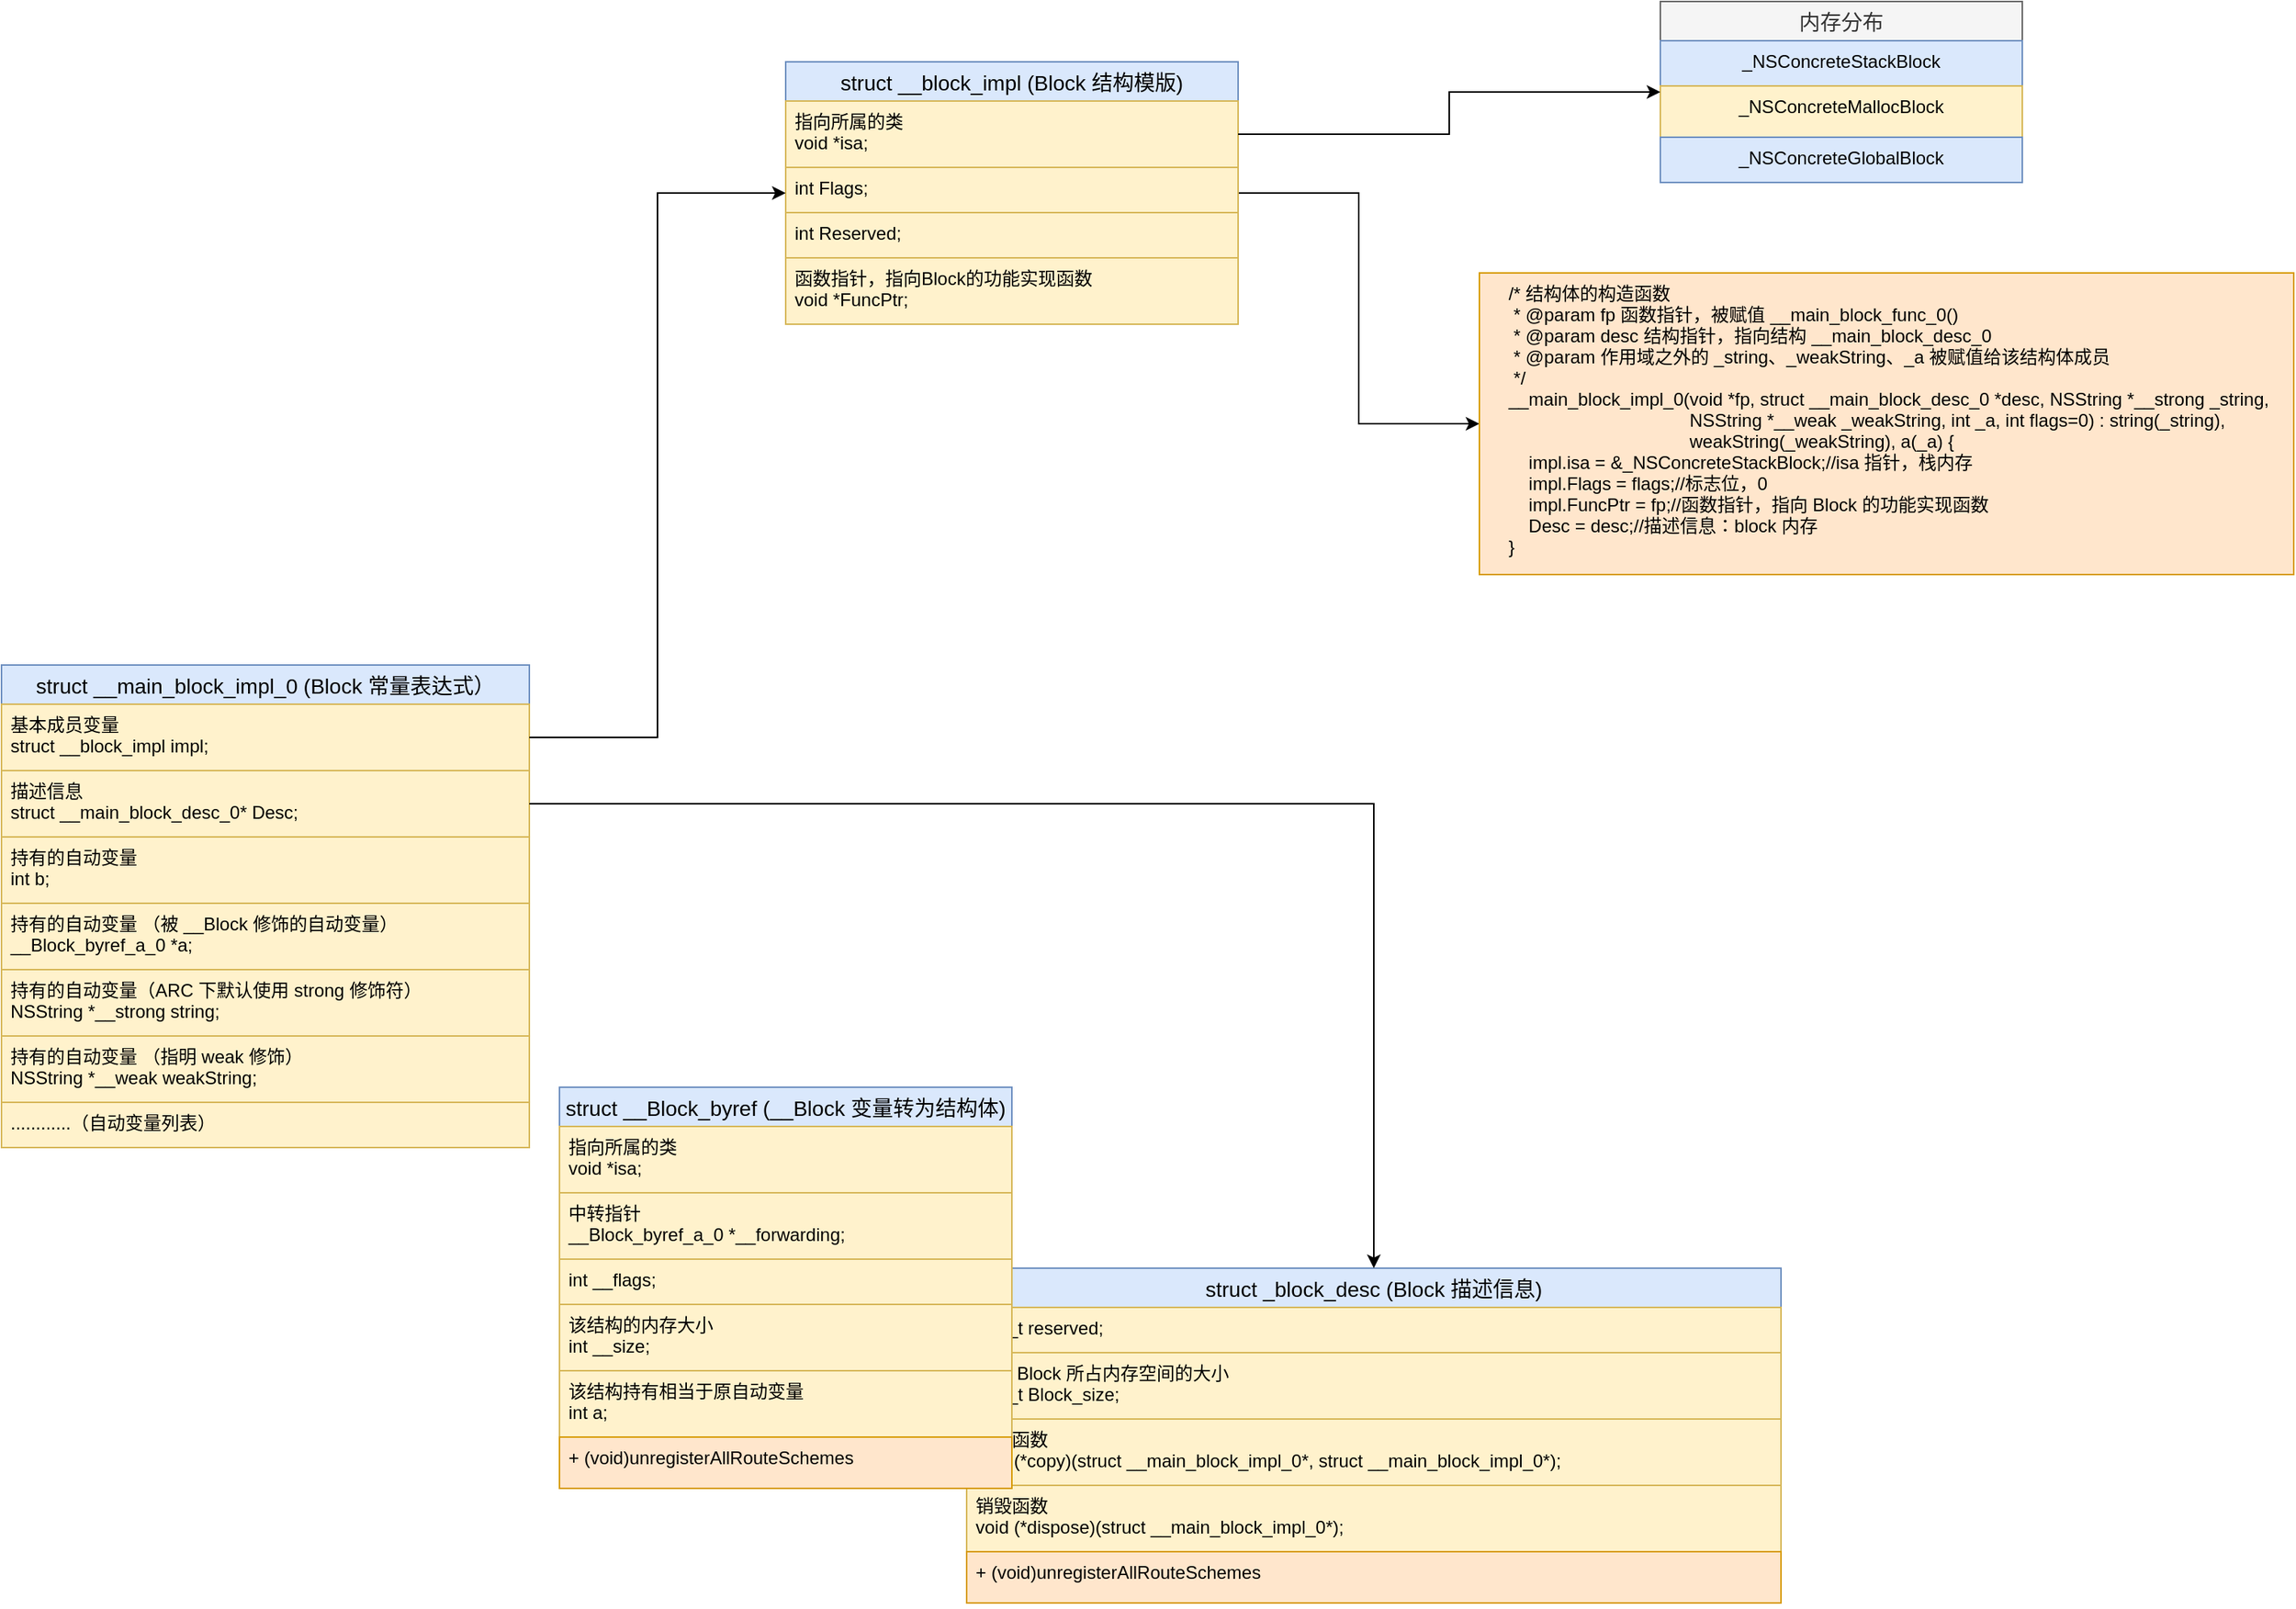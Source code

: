 <mxfile version="14.2.5" type="github">
  <diagram id="Z_vtIWiA2Z4DGgmFAXWv" name="第 1 页">
    <mxGraphModel dx="2767" dy="2937" grid="1" gridSize="10" guides="1" tooltips="1" connect="1" arrows="1" fold="1" page="1" pageScale="1" pageWidth="827" pageHeight="1169" math="0" shadow="0">
      <root>
        <mxCell id="0" />
        <mxCell id="1" parent="0" />
        <mxCell id="Qf7mrLX4ehlygZzWy5H2-52" style="edgeStyle=orthogonalEdgeStyle;rounded=0;orthogonalLoop=1;jettySize=auto;html=1;" edge="1" parent="1" source="Qf7mrLX4ehlygZzWy5H2-1" target="Qf7mrLX4ehlygZzWy5H2-32">
          <mxGeometry relative="1" as="geometry" />
        </mxCell>
        <mxCell id="Qf7mrLX4ehlygZzWy5H2-1" value="struct __block_impl (Block 结构模版)" style="swimlane;fontStyle=0;childLayout=stackLayout;horizontal=1;startSize=26;horizontalStack=0;resizeParent=1;resizeParentMax=0;resizeLast=0;collapsible=1;marginBottom=0;align=center;fontSize=14;strokeColor=#6c8ebf;fillColor=#dae8fc;" vertex="1" parent="1">
          <mxGeometry x="-550" y="-1210" width="300" height="174" as="geometry">
            <mxRectangle x="500" y="280" width="160" height="26" as="alternateBounds" />
          </mxGeometry>
        </mxCell>
        <mxCell id="Qf7mrLX4ehlygZzWy5H2-2" value="指向所属的类&#xa;void *isa;" style="text;strokeColor=#d6b656;fillColor=#fff2cc;spacingLeft=4;spacingRight=4;overflow=hidden;rotatable=0;points=[[0,0.5],[1,0.5]];portConstraint=eastwest;fontSize=12;" vertex="1" parent="Qf7mrLX4ehlygZzWy5H2-1">
          <mxGeometry y="26" width="300" height="44" as="geometry" />
        </mxCell>
        <mxCell id="Qf7mrLX4ehlygZzWy5H2-3" value="int Flags;" style="text;strokeColor=#d6b656;fillColor=#fff2cc;spacingLeft=4;spacingRight=4;overflow=hidden;rotatable=0;points=[[0,0.5],[1,0.5]];portConstraint=eastwest;fontSize=12;" vertex="1" parent="Qf7mrLX4ehlygZzWy5H2-1">
          <mxGeometry y="70" width="300" height="30" as="geometry" />
        </mxCell>
        <mxCell id="Qf7mrLX4ehlygZzWy5H2-8" value="int Reserved;" style="text;strokeColor=#d6b656;fillColor=#fff2cc;spacingLeft=4;spacingRight=4;overflow=hidden;rotatable=0;points=[[0,0.5],[1,0.5]];portConstraint=eastwest;fontSize=12;" vertex="1" parent="Qf7mrLX4ehlygZzWy5H2-1">
          <mxGeometry y="100" width="300" height="30" as="geometry" />
        </mxCell>
        <mxCell id="Qf7mrLX4ehlygZzWy5H2-9" value="函数指针，指向Block的功能实现函数&#xa;void *FuncPtr;" style="text;strokeColor=#d6b656;fillColor=#fff2cc;spacingLeft=4;spacingRight=4;overflow=hidden;rotatable=0;points=[[0,0.5],[1,0.5]];portConstraint=eastwest;fontSize=12;" vertex="1" parent="Qf7mrLX4ehlygZzWy5H2-1">
          <mxGeometry y="130" width="300" height="44" as="geometry" />
        </mxCell>
        <mxCell id="Qf7mrLX4ehlygZzWy5H2-10" value="struct _block_desc (Block 描述信息)" style="swimlane;fontStyle=0;childLayout=stackLayout;horizontal=1;startSize=26;horizontalStack=0;resizeParent=1;resizeParentMax=0;resizeLast=0;collapsible=1;marginBottom=0;align=center;fontSize=14;strokeColor=#6c8ebf;fillColor=#dae8fc;" vertex="1" parent="1">
          <mxGeometry x="-430" y="-410" width="540" height="222" as="geometry">
            <mxRectangle x="500" y="280" width="160" height="26" as="alternateBounds" />
          </mxGeometry>
        </mxCell>
        <mxCell id="Qf7mrLX4ehlygZzWy5H2-16" value="size_t reserved;" style="text;strokeColor=#d6b656;fillColor=#fff2cc;spacingLeft=4;spacingRight=4;overflow=hidden;rotatable=0;points=[[0,0.5],[1,0.5]];portConstraint=eastwest;fontSize=12;" vertex="1" parent="Qf7mrLX4ehlygZzWy5H2-10">
          <mxGeometry y="26" width="540" height="30" as="geometry" />
        </mxCell>
        <mxCell id="Qf7mrLX4ehlygZzWy5H2-11" value="表明 Block 所占内存空间的大小&#xa;size_t Block_size;" style="text;strokeColor=#d6b656;fillColor=#fff2cc;spacingLeft=4;spacingRight=4;overflow=hidden;rotatable=0;points=[[0,0.5],[1,0.5]];portConstraint=eastwest;fontSize=12;" vertex="1" parent="Qf7mrLX4ehlygZzWy5H2-10">
          <mxGeometry y="56" width="540" height="44" as="geometry" />
        </mxCell>
        <mxCell id="Qf7mrLX4ehlygZzWy5H2-13" value="复制函数&#xa;void (*copy)(struct __main_block_impl_0*, struct __main_block_impl_0*);" style="text;strokeColor=#d6b656;fillColor=#fff2cc;spacingLeft=4;spacingRight=4;overflow=hidden;rotatable=0;points=[[0,0.5],[1,0.5]];portConstraint=eastwest;fontSize=12;" vertex="1" parent="Qf7mrLX4ehlygZzWy5H2-10">
          <mxGeometry y="100" width="540" height="44" as="geometry" />
        </mxCell>
        <mxCell id="Qf7mrLX4ehlygZzWy5H2-14" value="销毁函数&#xa;void (*dispose)(struct __main_block_impl_0*);" style="text;strokeColor=#d6b656;fillColor=#fff2cc;spacingLeft=4;spacingRight=4;overflow=hidden;rotatable=0;points=[[0,0.5],[1,0.5]];portConstraint=eastwest;fontSize=12;" vertex="1" parent="Qf7mrLX4ehlygZzWy5H2-10">
          <mxGeometry y="144" width="540" height="44" as="geometry" />
        </mxCell>
        <mxCell id="Qf7mrLX4ehlygZzWy5H2-15" value="+ (void)unregisterAllRouteSchemes" style="text;strokeColor=#d79b00;fillColor=#ffe6cc;spacingLeft=4;spacingRight=4;overflow=hidden;rotatable=0;points=[[0,0.5],[1,0.5]];portConstraint=eastwest;fontSize=12;" vertex="1" parent="Qf7mrLX4ehlygZzWy5H2-10">
          <mxGeometry y="188" width="540" height="34" as="geometry" />
        </mxCell>
        <mxCell id="Qf7mrLX4ehlygZzWy5H2-17" value="struct __Block_byref (__Block 变量转为结构体)" style="swimlane;fontStyle=0;childLayout=stackLayout;horizontal=1;startSize=26;horizontalStack=0;resizeParent=1;resizeParentMax=0;resizeLast=0;collapsible=1;marginBottom=0;align=center;fontSize=14;strokeColor=#6c8ebf;fillColor=#dae8fc;" vertex="1" parent="1">
          <mxGeometry x="-700" y="-530" width="300" height="266" as="geometry">
            <mxRectangle x="500" y="280" width="160" height="26" as="alternateBounds" />
          </mxGeometry>
        </mxCell>
        <mxCell id="Qf7mrLX4ehlygZzWy5H2-18" value="指向所属的类&#xa;void *isa;" style="text;strokeColor=#d6b656;fillColor=#fff2cc;spacingLeft=4;spacingRight=4;overflow=hidden;rotatable=0;points=[[0,0.5],[1,0.5]];portConstraint=eastwest;fontSize=12;" vertex="1" parent="Qf7mrLX4ehlygZzWy5H2-17">
          <mxGeometry y="26" width="300" height="44" as="geometry" />
        </mxCell>
        <mxCell id="Qf7mrLX4ehlygZzWy5H2-21" value="中转指针&#xa;__Block_byref_a_0 *__forwarding;" style="text;strokeColor=#d6b656;fillColor=#fff2cc;spacingLeft=4;spacingRight=4;overflow=hidden;rotatable=0;points=[[0,0.5],[1,0.5]];portConstraint=eastwest;fontSize=12;" vertex="1" parent="Qf7mrLX4ehlygZzWy5H2-17">
          <mxGeometry y="70" width="300" height="44" as="geometry" />
        </mxCell>
        <mxCell id="Qf7mrLX4ehlygZzWy5H2-19" value="int __flags;" style="text;strokeColor=#d6b656;fillColor=#fff2cc;spacingLeft=4;spacingRight=4;overflow=hidden;rotatable=0;points=[[0,0.5],[1,0.5]];portConstraint=eastwest;fontSize=12;" vertex="1" parent="Qf7mrLX4ehlygZzWy5H2-17">
          <mxGeometry y="114" width="300" height="30" as="geometry" />
        </mxCell>
        <mxCell id="Qf7mrLX4ehlygZzWy5H2-23" value="该结构的内存大小&#xa;int __size;" style="text;strokeColor=#d6b656;fillColor=#fff2cc;spacingLeft=4;spacingRight=4;overflow=hidden;rotatable=0;points=[[0,0.5],[1,0.5]];portConstraint=eastwest;fontSize=12;" vertex="1" parent="Qf7mrLX4ehlygZzWy5H2-17">
          <mxGeometry y="144" width="300" height="44" as="geometry" />
        </mxCell>
        <mxCell id="Qf7mrLX4ehlygZzWy5H2-24" value="该结构持有相当于原自动变量&#xa;int a;" style="text;strokeColor=#d6b656;fillColor=#fff2cc;spacingLeft=4;spacingRight=4;overflow=hidden;rotatable=0;points=[[0,0.5],[1,0.5]];portConstraint=eastwest;fontSize=12;" vertex="1" parent="Qf7mrLX4ehlygZzWy5H2-17">
          <mxGeometry y="188" width="300" height="44" as="geometry" />
        </mxCell>
        <mxCell id="Qf7mrLX4ehlygZzWy5H2-22" value="+ (void)unregisterAllRouteSchemes" style="text;strokeColor=#d79b00;fillColor=#ffe6cc;spacingLeft=4;spacingRight=4;overflow=hidden;rotatable=0;points=[[0,0.5],[1,0.5]];portConstraint=eastwest;fontSize=12;" vertex="1" parent="Qf7mrLX4ehlygZzWy5H2-17">
          <mxGeometry y="232" width="300" height="34" as="geometry" />
        </mxCell>
        <mxCell id="Qf7mrLX4ehlygZzWy5H2-25" value="struct __main_block_impl_0 (Block 常量表达式）" style="swimlane;fontStyle=0;childLayout=stackLayout;horizontal=1;startSize=26;horizontalStack=0;resizeParent=1;resizeParentMax=0;resizeLast=0;collapsible=1;marginBottom=0;align=center;fontSize=14;strokeColor=#6c8ebf;fillColor=#dae8fc;" vertex="1" parent="1">
          <mxGeometry x="-1070" y="-810" width="350" height="320" as="geometry">
            <mxRectangle x="500" y="280" width="160" height="26" as="alternateBounds" />
          </mxGeometry>
        </mxCell>
        <mxCell id="Qf7mrLX4ehlygZzWy5H2-26" value="基本成员变量&#xa;struct __block_impl impl;" style="text;strokeColor=#d6b656;fillColor=#fff2cc;spacingLeft=4;spacingRight=4;overflow=hidden;rotatable=0;points=[[0,0.5],[1,0.5]];portConstraint=eastwest;fontSize=12;" vertex="1" parent="Qf7mrLX4ehlygZzWy5H2-25">
          <mxGeometry y="26" width="350" height="44" as="geometry" />
        </mxCell>
        <mxCell id="Qf7mrLX4ehlygZzWy5H2-29" value="描述信息&#xa;struct __main_block_desc_0* Desc;" style="text;strokeColor=#d6b656;fillColor=#fff2cc;spacingLeft=4;spacingRight=4;overflow=hidden;rotatable=0;points=[[0,0.5],[1,0.5]];portConstraint=eastwest;fontSize=12;" vertex="1" parent="Qf7mrLX4ehlygZzWy5H2-25">
          <mxGeometry y="70" width="350" height="44" as="geometry" />
        </mxCell>
        <mxCell id="Qf7mrLX4ehlygZzWy5H2-33" value="持有的自动变量&#xa;int b;" style="text;strokeColor=#d6b656;fillColor=#fff2cc;spacingLeft=4;spacingRight=4;overflow=hidden;rotatable=0;points=[[0,0.5],[1,0.5]];portConstraint=eastwest;fontSize=12;" vertex="1" parent="Qf7mrLX4ehlygZzWy5H2-25">
          <mxGeometry y="114" width="350" height="44" as="geometry" />
        </mxCell>
        <mxCell id="Qf7mrLX4ehlygZzWy5H2-31" value="持有的自动变量 （被 __Block 修饰的自动变量）&#xa;__Block_byref_a_0 *a;" style="text;strokeColor=#d6b656;fillColor=#fff2cc;spacingLeft=4;spacingRight=4;overflow=hidden;rotatable=0;points=[[0,0.5],[1,0.5]];portConstraint=eastwest;fontSize=12;" vertex="1" parent="Qf7mrLX4ehlygZzWy5H2-25">
          <mxGeometry y="158" width="350" height="44" as="geometry" />
        </mxCell>
        <mxCell id="Qf7mrLX4ehlygZzWy5H2-34" value="持有的自动变量（ARC 下默认使用 strong 修饰符）&#xa;NSString *__strong string;" style="text;strokeColor=#d6b656;fillColor=#fff2cc;spacingLeft=4;spacingRight=4;overflow=hidden;rotatable=0;points=[[0,0.5],[1,0.5]];portConstraint=eastwest;fontSize=12;" vertex="1" parent="Qf7mrLX4ehlygZzWy5H2-25">
          <mxGeometry y="202" width="350" height="44" as="geometry" />
        </mxCell>
        <mxCell id="Qf7mrLX4ehlygZzWy5H2-35" value="持有的自动变量 （指明 weak 修饰）&#xa;NSString *__weak weakString;" style="text;strokeColor=#d6b656;fillColor=#fff2cc;spacingLeft=4;spacingRight=4;overflow=hidden;rotatable=0;points=[[0,0.5],[1,0.5]];portConstraint=eastwest;fontSize=12;" vertex="1" parent="Qf7mrLX4ehlygZzWy5H2-25">
          <mxGeometry y="246" width="350" height="44" as="geometry" />
        </mxCell>
        <mxCell id="Qf7mrLX4ehlygZzWy5H2-36" value="............（自动变量列表）" style="text;strokeColor=#d6b656;fillColor=#fff2cc;spacingLeft=4;spacingRight=4;overflow=hidden;rotatable=0;points=[[0,0.5],[1,0.5]];portConstraint=eastwest;fontSize=12;" vertex="1" parent="Qf7mrLX4ehlygZzWy5H2-25">
          <mxGeometry y="290" width="350" height="30" as="geometry" />
        </mxCell>
        <mxCell id="Qf7mrLX4ehlygZzWy5H2-32" value="    /* 结构体的构造函数&#xa;     * @param fp 函数指针，被赋值 __main_block_func_0()&#xa;     * @param desc 结构指针，指向结构 __main_block_desc_0&#xa;     * @param 作用域之外的 _string、_weakString、_a 被赋值给该结构体成员&#xa;     */&#xa;    __main_block_impl_0(void *fp, struct __main_block_desc_0 *desc, NSString *__strong _string, &#xa;                                        NSString *__weak _weakString, int _a, int flags=0) : string(_string), &#xa;                                        weakString(_weakString), a(_a) {&#xa;        impl.isa = &amp;_NSConcreteStackBlock;//isa 指针，栈内存&#xa;        impl.Flags = flags;//标志位，0&#xa;        impl.FuncPtr = fp;//函数指针，指向 Block 的功能实现函数&#xa;        Desc = desc;//描述信息：block 内存&#xa;    }" style="text;strokeColor=#d79b00;fillColor=#ffe6cc;spacingLeft=4;spacingRight=4;overflow=hidden;rotatable=0;points=[[0,0.5],[1,0.5]];portConstraint=eastwest;fontSize=12;" vertex="1" parent="1">
          <mxGeometry x="-90" y="-1070" width="540" height="200" as="geometry" />
        </mxCell>
        <mxCell id="Qf7mrLX4ehlygZzWy5H2-37" style="edgeStyle=orthogonalEdgeStyle;rounded=0;orthogonalLoop=1;jettySize=auto;html=1;entryX=0;entryY=0.5;entryDx=0;entryDy=0;" edge="1" parent="1" source="Qf7mrLX4ehlygZzWy5H2-26" target="Qf7mrLX4ehlygZzWy5H2-1">
          <mxGeometry relative="1" as="geometry" />
        </mxCell>
        <mxCell id="Qf7mrLX4ehlygZzWy5H2-38" style="edgeStyle=orthogonalEdgeStyle;rounded=0;orthogonalLoop=1;jettySize=auto;html=1;" edge="1" parent="1" source="Qf7mrLX4ehlygZzWy5H2-29" target="Qf7mrLX4ehlygZzWy5H2-10">
          <mxGeometry relative="1" as="geometry" />
        </mxCell>
        <mxCell id="Qf7mrLX4ehlygZzWy5H2-39" value="内存分布" style="swimlane;fontStyle=0;childLayout=stackLayout;horizontal=1;startSize=26;horizontalStack=0;resizeParent=1;resizeParentMax=0;resizeLast=0;collapsible=1;marginBottom=0;align=center;fontSize=14;strokeColor=#666666;fillColor=#f5f5f5;fontColor=#333333;" vertex="1" parent="1">
          <mxGeometry x="30" y="-1250" width="240" height="120" as="geometry">
            <mxRectangle x="500" y="280" width="160" height="26" as="alternateBounds" />
          </mxGeometry>
        </mxCell>
        <mxCell id="Qf7mrLX4ehlygZzWy5H2-40" value="_NSConcreteStackBlock" style="text;strokeColor=#6c8ebf;fillColor=#dae8fc;spacingLeft=4;spacingRight=4;overflow=hidden;rotatable=0;points=[[0,0.5],[1,0.5]];portConstraint=eastwest;fontSize=12;align=center;" vertex="1" parent="Qf7mrLX4ehlygZzWy5H2-39">
          <mxGeometry y="26" width="240" height="30" as="geometry" />
        </mxCell>
        <mxCell id="Qf7mrLX4ehlygZzWy5H2-41" value="_NSConcreteMallocBlock" style="text;strokeColor=#d6b656;fillColor=#fff2cc;spacingLeft=4;spacingRight=4;overflow=hidden;rotatable=0;points=[[0,0.5],[1,0.5]];portConstraint=eastwest;fontSize=12;align=center;" vertex="1" parent="Qf7mrLX4ehlygZzWy5H2-39">
          <mxGeometry y="56" width="240" height="34" as="geometry" />
        </mxCell>
        <mxCell id="Qf7mrLX4ehlygZzWy5H2-50" value="_NSConcreteGlobalBlock" style="text;strokeColor=#6c8ebf;fillColor=#dae8fc;spacingLeft=4;spacingRight=4;overflow=hidden;rotatable=0;points=[[0,0.5],[1,0.5]];portConstraint=eastwest;fontSize=12;align=center;" vertex="1" parent="Qf7mrLX4ehlygZzWy5H2-39">
          <mxGeometry y="90" width="240" height="30" as="geometry" />
        </mxCell>
        <mxCell id="Qf7mrLX4ehlygZzWy5H2-49" style="edgeStyle=orthogonalEdgeStyle;rounded=0;orthogonalLoop=1;jettySize=auto;html=1;entryX=0;entryY=0.5;entryDx=0;entryDy=0;" edge="1" parent="1" source="Qf7mrLX4ehlygZzWy5H2-2" target="Qf7mrLX4ehlygZzWy5H2-39">
          <mxGeometry relative="1" as="geometry" />
        </mxCell>
      </root>
    </mxGraphModel>
  </diagram>
</mxfile>
